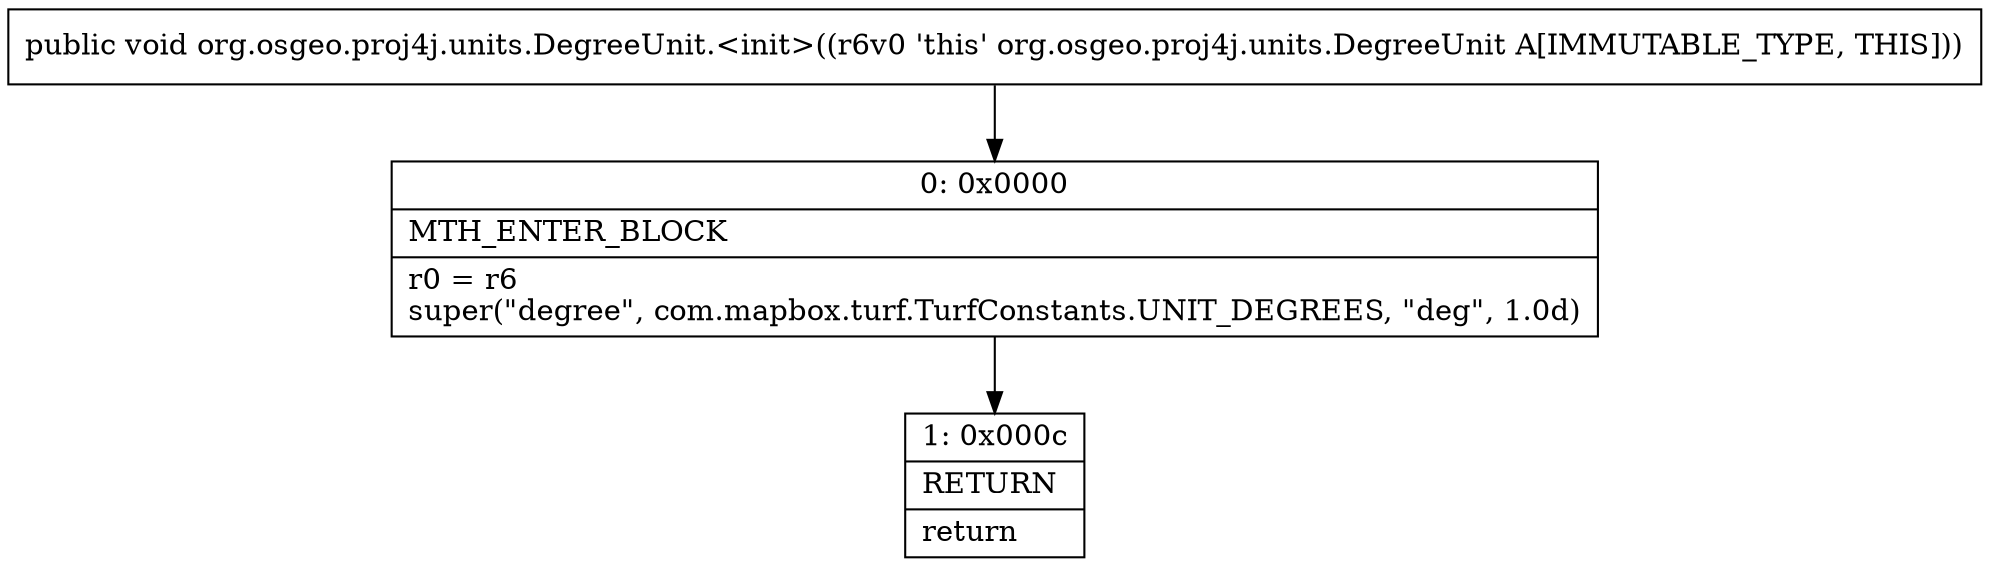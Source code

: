 digraph "CFG fororg.osgeo.proj4j.units.DegreeUnit.\<init\>()V" {
Node_0 [shape=record,label="{0\:\ 0x0000|MTH_ENTER_BLOCK\l|r0 = r6\lsuper(\"degree\", com.mapbox.turf.TurfConstants.UNIT_DEGREES, \"deg\", 1.0d)\l}"];
Node_1 [shape=record,label="{1\:\ 0x000c|RETURN\l|return\l}"];
MethodNode[shape=record,label="{public void org.osgeo.proj4j.units.DegreeUnit.\<init\>((r6v0 'this' org.osgeo.proj4j.units.DegreeUnit A[IMMUTABLE_TYPE, THIS])) }"];
MethodNode -> Node_0;
Node_0 -> Node_1;
}

